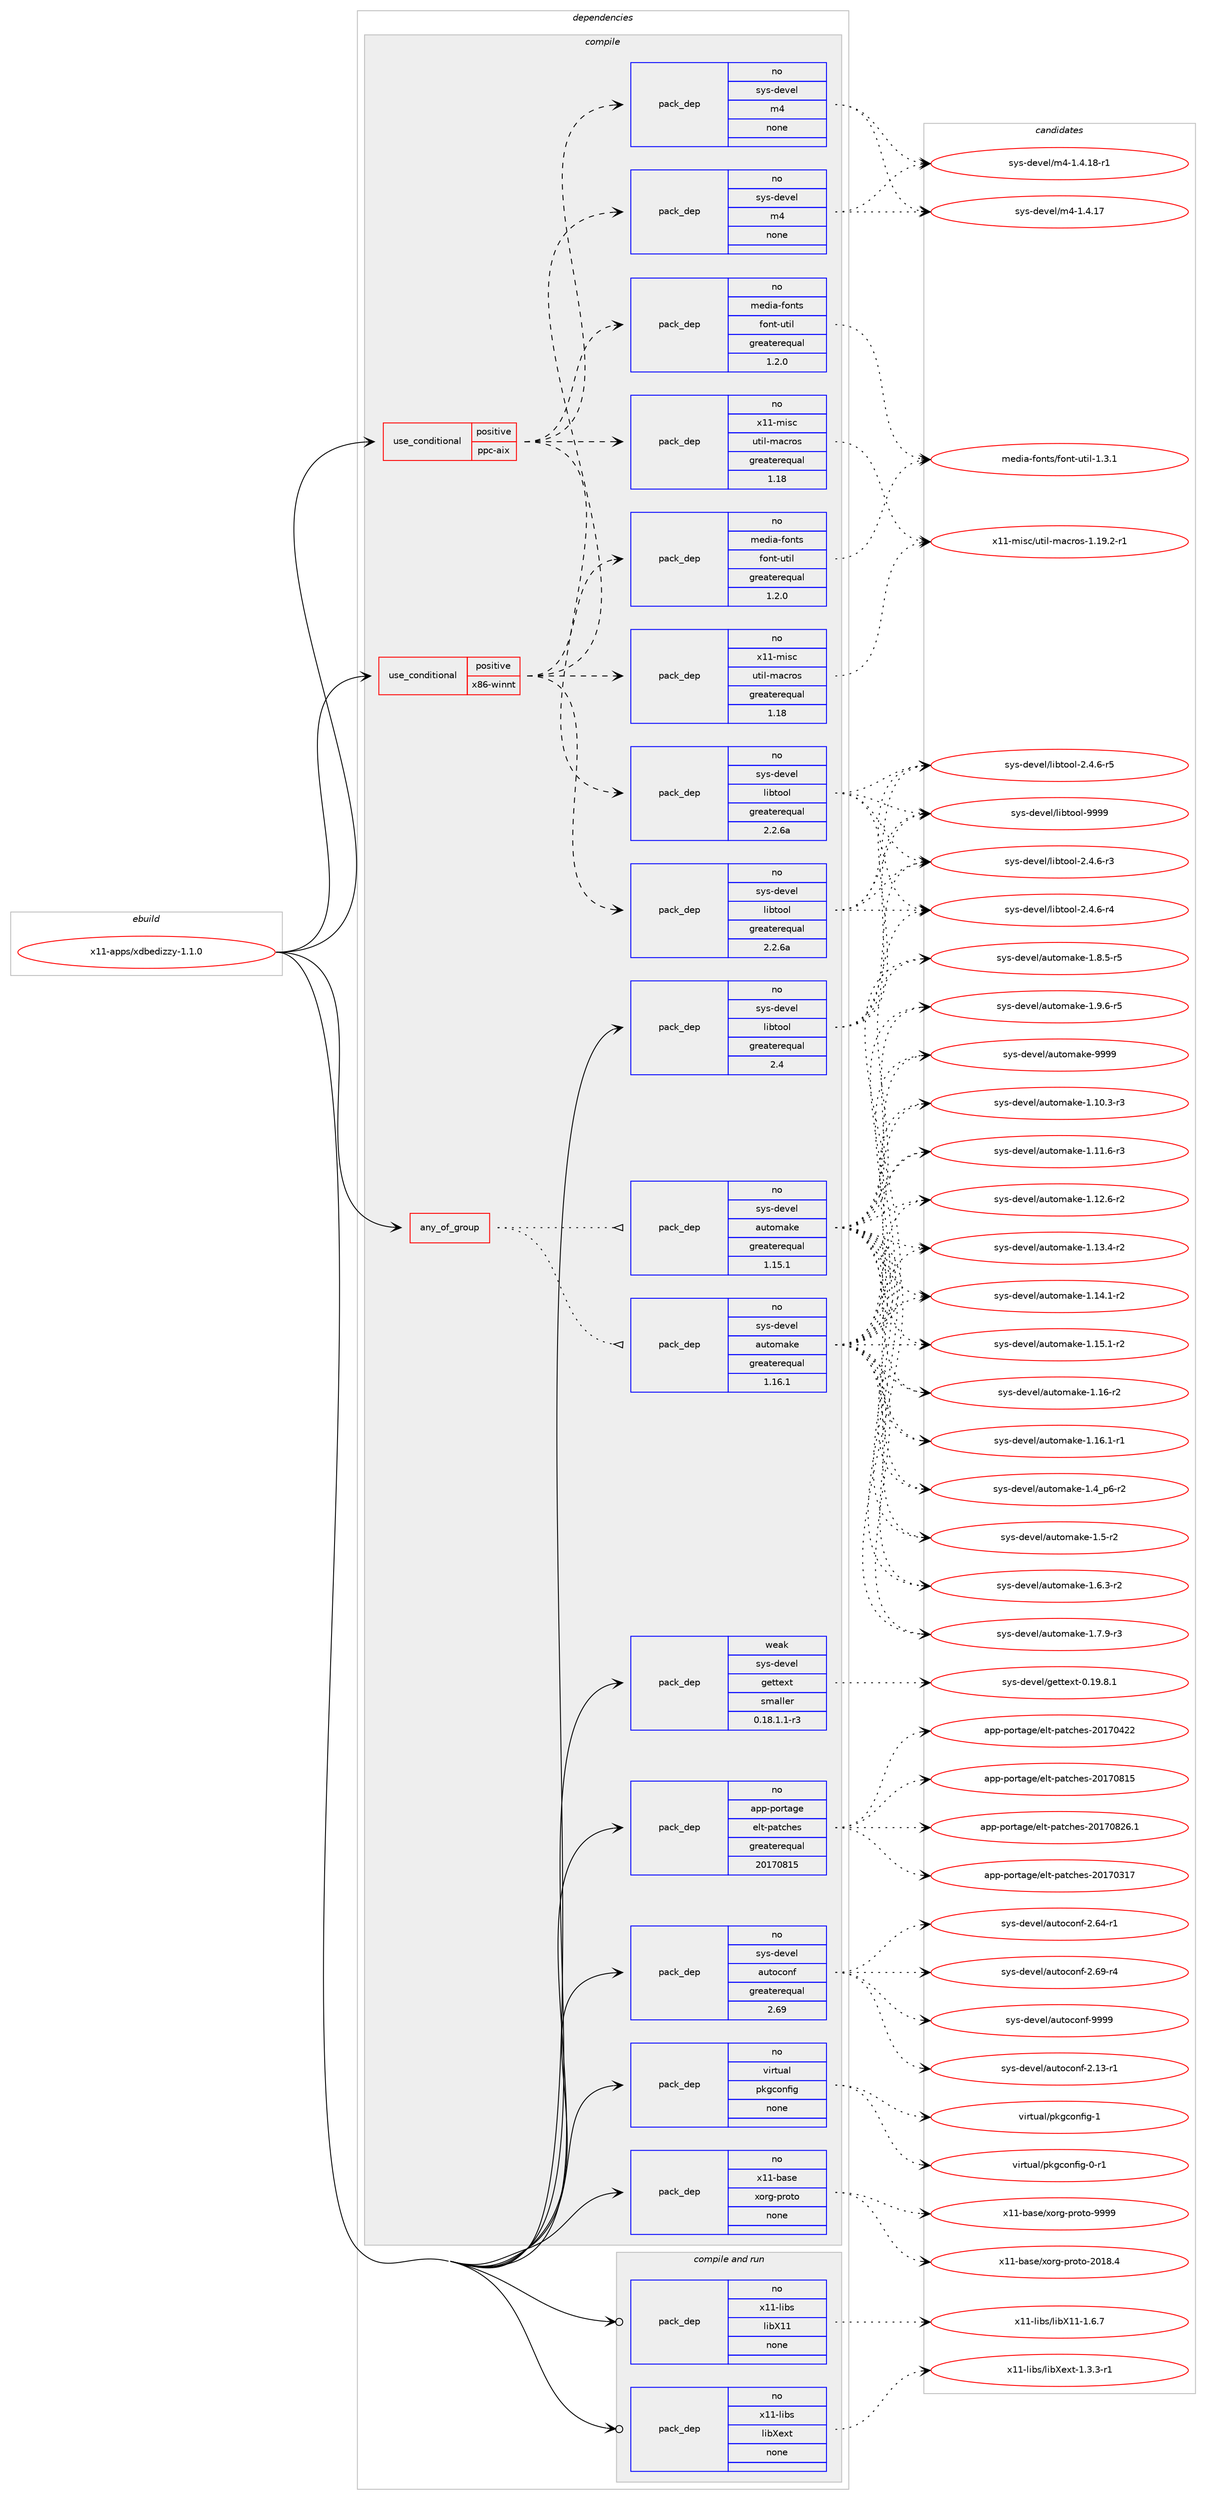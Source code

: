 digraph prolog {

# *************
# Graph options
# *************

newrank=true;
concentrate=true;
compound=true;
graph [rankdir=LR,fontname=Helvetica,fontsize=10,ranksep=1.5];#, ranksep=2.5, nodesep=0.2];
edge  [arrowhead=vee];
node  [fontname=Helvetica,fontsize=10];

# **********
# The ebuild
# **********

subgraph cluster_leftcol {
color=gray;
rank=same;
label=<<i>ebuild</i>>;
id [label="x11-apps/xdbedizzy-1.1.0", color=red, width=4, href="../x11-apps/xdbedizzy-1.1.0.svg"];
}

# ****************
# The dependencies
# ****************

subgraph cluster_midcol {
color=gray;
label=<<i>dependencies</i>>;
subgraph cluster_compile {
fillcolor="#eeeeee";
style=filled;
label=<<i>compile</i>>;
subgraph any28372 {
dependency1754275 [label=<<TABLE BORDER="0" CELLBORDER="1" CELLSPACING="0" CELLPADDING="4"><TR><TD CELLPADDING="10">any_of_group</TD></TR></TABLE>>, shape=none, color=red];subgraph pack1259563 {
dependency1754276 [label=<<TABLE BORDER="0" CELLBORDER="1" CELLSPACING="0" CELLPADDING="4" WIDTH="220"><TR><TD ROWSPAN="6" CELLPADDING="30">pack_dep</TD></TR><TR><TD WIDTH="110">no</TD></TR><TR><TD>sys-devel</TD></TR><TR><TD>automake</TD></TR><TR><TD>greaterequal</TD></TR><TR><TD>1.16.1</TD></TR></TABLE>>, shape=none, color=blue];
}
dependency1754275:e -> dependency1754276:w [weight=20,style="dotted",arrowhead="oinv"];
subgraph pack1259564 {
dependency1754277 [label=<<TABLE BORDER="0" CELLBORDER="1" CELLSPACING="0" CELLPADDING="4" WIDTH="220"><TR><TD ROWSPAN="6" CELLPADDING="30">pack_dep</TD></TR><TR><TD WIDTH="110">no</TD></TR><TR><TD>sys-devel</TD></TR><TR><TD>automake</TD></TR><TR><TD>greaterequal</TD></TR><TR><TD>1.15.1</TD></TR></TABLE>>, shape=none, color=blue];
}
dependency1754275:e -> dependency1754277:w [weight=20,style="dotted",arrowhead="oinv"];
}
id:e -> dependency1754275:w [weight=20,style="solid",arrowhead="vee"];
subgraph cond465337 {
dependency1754278 [label=<<TABLE BORDER="0" CELLBORDER="1" CELLSPACING="0" CELLPADDING="4"><TR><TD ROWSPAN="3" CELLPADDING="10">use_conditional</TD></TR><TR><TD>positive</TD></TR><TR><TD>ppc-aix</TD></TR></TABLE>>, shape=none, color=red];
subgraph pack1259565 {
dependency1754279 [label=<<TABLE BORDER="0" CELLBORDER="1" CELLSPACING="0" CELLPADDING="4" WIDTH="220"><TR><TD ROWSPAN="6" CELLPADDING="30">pack_dep</TD></TR><TR><TD WIDTH="110">no</TD></TR><TR><TD>sys-devel</TD></TR><TR><TD>libtool</TD></TR><TR><TD>greaterequal</TD></TR><TR><TD>2.2.6a</TD></TR></TABLE>>, shape=none, color=blue];
}
dependency1754278:e -> dependency1754279:w [weight=20,style="dashed",arrowhead="vee"];
subgraph pack1259566 {
dependency1754280 [label=<<TABLE BORDER="0" CELLBORDER="1" CELLSPACING="0" CELLPADDING="4" WIDTH="220"><TR><TD ROWSPAN="6" CELLPADDING="30">pack_dep</TD></TR><TR><TD WIDTH="110">no</TD></TR><TR><TD>sys-devel</TD></TR><TR><TD>m4</TD></TR><TR><TD>none</TD></TR><TR><TD></TD></TR></TABLE>>, shape=none, color=blue];
}
dependency1754278:e -> dependency1754280:w [weight=20,style="dashed",arrowhead="vee"];
subgraph pack1259567 {
dependency1754281 [label=<<TABLE BORDER="0" CELLBORDER="1" CELLSPACING="0" CELLPADDING="4" WIDTH="220"><TR><TD ROWSPAN="6" CELLPADDING="30">pack_dep</TD></TR><TR><TD WIDTH="110">no</TD></TR><TR><TD>x11-misc</TD></TR><TR><TD>util-macros</TD></TR><TR><TD>greaterequal</TD></TR><TR><TD>1.18</TD></TR></TABLE>>, shape=none, color=blue];
}
dependency1754278:e -> dependency1754281:w [weight=20,style="dashed",arrowhead="vee"];
subgraph pack1259568 {
dependency1754282 [label=<<TABLE BORDER="0" CELLBORDER="1" CELLSPACING="0" CELLPADDING="4" WIDTH="220"><TR><TD ROWSPAN="6" CELLPADDING="30">pack_dep</TD></TR><TR><TD WIDTH="110">no</TD></TR><TR><TD>media-fonts</TD></TR><TR><TD>font-util</TD></TR><TR><TD>greaterequal</TD></TR><TR><TD>1.2.0</TD></TR></TABLE>>, shape=none, color=blue];
}
dependency1754278:e -> dependency1754282:w [weight=20,style="dashed",arrowhead="vee"];
}
id:e -> dependency1754278:w [weight=20,style="solid",arrowhead="vee"];
subgraph cond465338 {
dependency1754283 [label=<<TABLE BORDER="0" CELLBORDER="1" CELLSPACING="0" CELLPADDING="4"><TR><TD ROWSPAN="3" CELLPADDING="10">use_conditional</TD></TR><TR><TD>positive</TD></TR><TR><TD>x86-winnt</TD></TR></TABLE>>, shape=none, color=red];
subgraph pack1259569 {
dependency1754284 [label=<<TABLE BORDER="0" CELLBORDER="1" CELLSPACING="0" CELLPADDING="4" WIDTH="220"><TR><TD ROWSPAN="6" CELLPADDING="30">pack_dep</TD></TR><TR><TD WIDTH="110">no</TD></TR><TR><TD>sys-devel</TD></TR><TR><TD>libtool</TD></TR><TR><TD>greaterequal</TD></TR><TR><TD>2.2.6a</TD></TR></TABLE>>, shape=none, color=blue];
}
dependency1754283:e -> dependency1754284:w [weight=20,style="dashed",arrowhead="vee"];
subgraph pack1259570 {
dependency1754285 [label=<<TABLE BORDER="0" CELLBORDER="1" CELLSPACING="0" CELLPADDING="4" WIDTH="220"><TR><TD ROWSPAN="6" CELLPADDING="30">pack_dep</TD></TR><TR><TD WIDTH="110">no</TD></TR><TR><TD>sys-devel</TD></TR><TR><TD>m4</TD></TR><TR><TD>none</TD></TR><TR><TD></TD></TR></TABLE>>, shape=none, color=blue];
}
dependency1754283:e -> dependency1754285:w [weight=20,style="dashed",arrowhead="vee"];
subgraph pack1259571 {
dependency1754286 [label=<<TABLE BORDER="0" CELLBORDER="1" CELLSPACING="0" CELLPADDING="4" WIDTH="220"><TR><TD ROWSPAN="6" CELLPADDING="30">pack_dep</TD></TR><TR><TD WIDTH="110">no</TD></TR><TR><TD>x11-misc</TD></TR><TR><TD>util-macros</TD></TR><TR><TD>greaterequal</TD></TR><TR><TD>1.18</TD></TR></TABLE>>, shape=none, color=blue];
}
dependency1754283:e -> dependency1754286:w [weight=20,style="dashed",arrowhead="vee"];
subgraph pack1259572 {
dependency1754287 [label=<<TABLE BORDER="0" CELLBORDER="1" CELLSPACING="0" CELLPADDING="4" WIDTH="220"><TR><TD ROWSPAN="6" CELLPADDING="30">pack_dep</TD></TR><TR><TD WIDTH="110">no</TD></TR><TR><TD>media-fonts</TD></TR><TR><TD>font-util</TD></TR><TR><TD>greaterequal</TD></TR><TR><TD>1.2.0</TD></TR></TABLE>>, shape=none, color=blue];
}
dependency1754283:e -> dependency1754287:w [weight=20,style="dashed",arrowhead="vee"];
}
id:e -> dependency1754283:w [weight=20,style="solid",arrowhead="vee"];
subgraph pack1259573 {
dependency1754288 [label=<<TABLE BORDER="0" CELLBORDER="1" CELLSPACING="0" CELLPADDING="4" WIDTH="220"><TR><TD ROWSPAN="6" CELLPADDING="30">pack_dep</TD></TR><TR><TD WIDTH="110">no</TD></TR><TR><TD>app-portage</TD></TR><TR><TD>elt-patches</TD></TR><TR><TD>greaterequal</TD></TR><TR><TD>20170815</TD></TR></TABLE>>, shape=none, color=blue];
}
id:e -> dependency1754288:w [weight=20,style="solid",arrowhead="vee"];
subgraph pack1259574 {
dependency1754289 [label=<<TABLE BORDER="0" CELLBORDER="1" CELLSPACING="0" CELLPADDING="4" WIDTH="220"><TR><TD ROWSPAN="6" CELLPADDING="30">pack_dep</TD></TR><TR><TD WIDTH="110">no</TD></TR><TR><TD>sys-devel</TD></TR><TR><TD>autoconf</TD></TR><TR><TD>greaterequal</TD></TR><TR><TD>2.69</TD></TR></TABLE>>, shape=none, color=blue];
}
id:e -> dependency1754289:w [weight=20,style="solid",arrowhead="vee"];
subgraph pack1259575 {
dependency1754290 [label=<<TABLE BORDER="0" CELLBORDER="1" CELLSPACING="0" CELLPADDING="4" WIDTH="220"><TR><TD ROWSPAN="6" CELLPADDING="30">pack_dep</TD></TR><TR><TD WIDTH="110">no</TD></TR><TR><TD>sys-devel</TD></TR><TR><TD>libtool</TD></TR><TR><TD>greaterequal</TD></TR><TR><TD>2.4</TD></TR></TABLE>>, shape=none, color=blue];
}
id:e -> dependency1754290:w [weight=20,style="solid",arrowhead="vee"];
subgraph pack1259576 {
dependency1754291 [label=<<TABLE BORDER="0" CELLBORDER="1" CELLSPACING="0" CELLPADDING="4" WIDTH="220"><TR><TD ROWSPAN="6" CELLPADDING="30">pack_dep</TD></TR><TR><TD WIDTH="110">no</TD></TR><TR><TD>virtual</TD></TR><TR><TD>pkgconfig</TD></TR><TR><TD>none</TD></TR><TR><TD></TD></TR></TABLE>>, shape=none, color=blue];
}
id:e -> dependency1754291:w [weight=20,style="solid",arrowhead="vee"];
subgraph pack1259577 {
dependency1754292 [label=<<TABLE BORDER="0" CELLBORDER="1" CELLSPACING="0" CELLPADDING="4" WIDTH="220"><TR><TD ROWSPAN="6" CELLPADDING="30">pack_dep</TD></TR><TR><TD WIDTH="110">no</TD></TR><TR><TD>x11-base</TD></TR><TR><TD>xorg-proto</TD></TR><TR><TD>none</TD></TR><TR><TD></TD></TR></TABLE>>, shape=none, color=blue];
}
id:e -> dependency1754292:w [weight=20,style="solid",arrowhead="vee"];
subgraph pack1259578 {
dependency1754293 [label=<<TABLE BORDER="0" CELLBORDER="1" CELLSPACING="0" CELLPADDING="4" WIDTH="220"><TR><TD ROWSPAN="6" CELLPADDING="30">pack_dep</TD></TR><TR><TD WIDTH="110">weak</TD></TR><TR><TD>sys-devel</TD></TR><TR><TD>gettext</TD></TR><TR><TD>smaller</TD></TR><TR><TD>0.18.1.1-r3</TD></TR></TABLE>>, shape=none, color=blue];
}
id:e -> dependency1754293:w [weight=20,style="solid",arrowhead="vee"];
}
subgraph cluster_compileandrun {
fillcolor="#eeeeee";
style=filled;
label=<<i>compile and run</i>>;
subgraph pack1259579 {
dependency1754294 [label=<<TABLE BORDER="0" CELLBORDER="1" CELLSPACING="0" CELLPADDING="4" WIDTH="220"><TR><TD ROWSPAN="6" CELLPADDING="30">pack_dep</TD></TR><TR><TD WIDTH="110">no</TD></TR><TR><TD>x11-libs</TD></TR><TR><TD>libX11</TD></TR><TR><TD>none</TD></TR><TR><TD></TD></TR></TABLE>>, shape=none, color=blue];
}
id:e -> dependency1754294:w [weight=20,style="solid",arrowhead="odotvee"];
subgraph pack1259580 {
dependency1754295 [label=<<TABLE BORDER="0" CELLBORDER="1" CELLSPACING="0" CELLPADDING="4" WIDTH="220"><TR><TD ROWSPAN="6" CELLPADDING="30">pack_dep</TD></TR><TR><TD WIDTH="110">no</TD></TR><TR><TD>x11-libs</TD></TR><TR><TD>libXext</TD></TR><TR><TD>none</TD></TR><TR><TD></TD></TR></TABLE>>, shape=none, color=blue];
}
id:e -> dependency1754295:w [weight=20,style="solid",arrowhead="odotvee"];
}
subgraph cluster_run {
fillcolor="#eeeeee";
style=filled;
label=<<i>run</i>>;
}
}

# **************
# The candidates
# **************

subgraph cluster_choices {
rank=same;
color=gray;
label=<<i>candidates</i>>;

subgraph choice1259563 {
color=black;
nodesep=1;
choice11512111545100101118101108479711711611110997107101454946494846514511451 [label="sys-devel/automake-1.10.3-r3", color=red, width=4,href="../sys-devel/automake-1.10.3-r3.svg"];
choice11512111545100101118101108479711711611110997107101454946494946544511451 [label="sys-devel/automake-1.11.6-r3", color=red, width=4,href="../sys-devel/automake-1.11.6-r3.svg"];
choice11512111545100101118101108479711711611110997107101454946495046544511450 [label="sys-devel/automake-1.12.6-r2", color=red, width=4,href="../sys-devel/automake-1.12.6-r2.svg"];
choice11512111545100101118101108479711711611110997107101454946495146524511450 [label="sys-devel/automake-1.13.4-r2", color=red, width=4,href="../sys-devel/automake-1.13.4-r2.svg"];
choice11512111545100101118101108479711711611110997107101454946495246494511450 [label="sys-devel/automake-1.14.1-r2", color=red, width=4,href="../sys-devel/automake-1.14.1-r2.svg"];
choice11512111545100101118101108479711711611110997107101454946495346494511450 [label="sys-devel/automake-1.15.1-r2", color=red, width=4,href="../sys-devel/automake-1.15.1-r2.svg"];
choice1151211154510010111810110847971171161111099710710145494649544511450 [label="sys-devel/automake-1.16-r2", color=red, width=4,href="../sys-devel/automake-1.16-r2.svg"];
choice11512111545100101118101108479711711611110997107101454946495446494511449 [label="sys-devel/automake-1.16.1-r1", color=red, width=4,href="../sys-devel/automake-1.16.1-r1.svg"];
choice115121115451001011181011084797117116111109971071014549465295112544511450 [label="sys-devel/automake-1.4_p6-r2", color=red, width=4,href="../sys-devel/automake-1.4_p6-r2.svg"];
choice11512111545100101118101108479711711611110997107101454946534511450 [label="sys-devel/automake-1.5-r2", color=red, width=4,href="../sys-devel/automake-1.5-r2.svg"];
choice115121115451001011181011084797117116111109971071014549465446514511450 [label="sys-devel/automake-1.6.3-r2", color=red, width=4,href="../sys-devel/automake-1.6.3-r2.svg"];
choice115121115451001011181011084797117116111109971071014549465546574511451 [label="sys-devel/automake-1.7.9-r3", color=red, width=4,href="../sys-devel/automake-1.7.9-r3.svg"];
choice115121115451001011181011084797117116111109971071014549465646534511453 [label="sys-devel/automake-1.8.5-r5", color=red, width=4,href="../sys-devel/automake-1.8.5-r5.svg"];
choice115121115451001011181011084797117116111109971071014549465746544511453 [label="sys-devel/automake-1.9.6-r5", color=red, width=4,href="../sys-devel/automake-1.9.6-r5.svg"];
choice115121115451001011181011084797117116111109971071014557575757 [label="sys-devel/automake-9999", color=red, width=4,href="../sys-devel/automake-9999.svg"];
dependency1754276:e -> choice11512111545100101118101108479711711611110997107101454946494846514511451:w [style=dotted,weight="100"];
dependency1754276:e -> choice11512111545100101118101108479711711611110997107101454946494946544511451:w [style=dotted,weight="100"];
dependency1754276:e -> choice11512111545100101118101108479711711611110997107101454946495046544511450:w [style=dotted,weight="100"];
dependency1754276:e -> choice11512111545100101118101108479711711611110997107101454946495146524511450:w [style=dotted,weight="100"];
dependency1754276:e -> choice11512111545100101118101108479711711611110997107101454946495246494511450:w [style=dotted,weight="100"];
dependency1754276:e -> choice11512111545100101118101108479711711611110997107101454946495346494511450:w [style=dotted,weight="100"];
dependency1754276:e -> choice1151211154510010111810110847971171161111099710710145494649544511450:w [style=dotted,weight="100"];
dependency1754276:e -> choice11512111545100101118101108479711711611110997107101454946495446494511449:w [style=dotted,weight="100"];
dependency1754276:e -> choice115121115451001011181011084797117116111109971071014549465295112544511450:w [style=dotted,weight="100"];
dependency1754276:e -> choice11512111545100101118101108479711711611110997107101454946534511450:w [style=dotted,weight="100"];
dependency1754276:e -> choice115121115451001011181011084797117116111109971071014549465446514511450:w [style=dotted,weight="100"];
dependency1754276:e -> choice115121115451001011181011084797117116111109971071014549465546574511451:w [style=dotted,weight="100"];
dependency1754276:e -> choice115121115451001011181011084797117116111109971071014549465646534511453:w [style=dotted,weight="100"];
dependency1754276:e -> choice115121115451001011181011084797117116111109971071014549465746544511453:w [style=dotted,weight="100"];
dependency1754276:e -> choice115121115451001011181011084797117116111109971071014557575757:w [style=dotted,weight="100"];
}
subgraph choice1259564 {
color=black;
nodesep=1;
choice11512111545100101118101108479711711611110997107101454946494846514511451 [label="sys-devel/automake-1.10.3-r3", color=red, width=4,href="../sys-devel/automake-1.10.3-r3.svg"];
choice11512111545100101118101108479711711611110997107101454946494946544511451 [label="sys-devel/automake-1.11.6-r3", color=red, width=4,href="../sys-devel/automake-1.11.6-r3.svg"];
choice11512111545100101118101108479711711611110997107101454946495046544511450 [label="sys-devel/automake-1.12.6-r2", color=red, width=4,href="../sys-devel/automake-1.12.6-r2.svg"];
choice11512111545100101118101108479711711611110997107101454946495146524511450 [label="sys-devel/automake-1.13.4-r2", color=red, width=4,href="../sys-devel/automake-1.13.4-r2.svg"];
choice11512111545100101118101108479711711611110997107101454946495246494511450 [label="sys-devel/automake-1.14.1-r2", color=red, width=4,href="../sys-devel/automake-1.14.1-r2.svg"];
choice11512111545100101118101108479711711611110997107101454946495346494511450 [label="sys-devel/automake-1.15.1-r2", color=red, width=4,href="../sys-devel/automake-1.15.1-r2.svg"];
choice1151211154510010111810110847971171161111099710710145494649544511450 [label="sys-devel/automake-1.16-r2", color=red, width=4,href="../sys-devel/automake-1.16-r2.svg"];
choice11512111545100101118101108479711711611110997107101454946495446494511449 [label="sys-devel/automake-1.16.1-r1", color=red, width=4,href="../sys-devel/automake-1.16.1-r1.svg"];
choice115121115451001011181011084797117116111109971071014549465295112544511450 [label="sys-devel/automake-1.4_p6-r2", color=red, width=4,href="../sys-devel/automake-1.4_p6-r2.svg"];
choice11512111545100101118101108479711711611110997107101454946534511450 [label="sys-devel/automake-1.5-r2", color=red, width=4,href="../sys-devel/automake-1.5-r2.svg"];
choice115121115451001011181011084797117116111109971071014549465446514511450 [label="sys-devel/automake-1.6.3-r2", color=red, width=4,href="../sys-devel/automake-1.6.3-r2.svg"];
choice115121115451001011181011084797117116111109971071014549465546574511451 [label="sys-devel/automake-1.7.9-r3", color=red, width=4,href="../sys-devel/automake-1.7.9-r3.svg"];
choice115121115451001011181011084797117116111109971071014549465646534511453 [label="sys-devel/automake-1.8.5-r5", color=red, width=4,href="../sys-devel/automake-1.8.5-r5.svg"];
choice115121115451001011181011084797117116111109971071014549465746544511453 [label="sys-devel/automake-1.9.6-r5", color=red, width=4,href="../sys-devel/automake-1.9.6-r5.svg"];
choice115121115451001011181011084797117116111109971071014557575757 [label="sys-devel/automake-9999", color=red, width=4,href="../sys-devel/automake-9999.svg"];
dependency1754277:e -> choice11512111545100101118101108479711711611110997107101454946494846514511451:w [style=dotted,weight="100"];
dependency1754277:e -> choice11512111545100101118101108479711711611110997107101454946494946544511451:w [style=dotted,weight="100"];
dependency1754277:e -> choice11512111545100101118101108479711711611110997107101454946495046544511450:w [style=dotted,weight="100"];
dependency1754277:e -> choice11512111545100101118101108479711711611110997107101454946495146524511450:w [style=dotted,weight="100"];
dependency1754277:e -> choice11512111545100101118101108479711711611110997107101454946495246494511450:w [style=dotted,weight="100"];
dependency1754277:e -> choice11512111545100101118101108479711711611110997107101454946495346494511450:w [style=dotted,weight="100"];
dependency1754277:e -> choice1151211154510010111810110847971171161111099710710145494649544511450:w [style=dotted,weight="100"];
dependency1754277:e -> choice11512111545100101118101108479711711611110997107101454946495446494511449:w [style=dotted,weight="100"];
dependency1754277:e -> choice115121115451001011181011084797117116111109971071014549465295112544511450:w [style=dotted,weight="100"];
dependency1754277:e -> choice11512111545100101118101108479711711611110997107101454946534511450:w [style=dotted,weight="100"];
dependency1754277:e -> choice115121115451001011181011084797117116111109971071014549465446514511450:w [style=dotted,weight="100"];
dependency1754277:e -> choice115121115451001011181011084797117116111109971071014549465546574511451:w [style=dotted,weight="100"];
dependency1754277:e -> choice115121115451001011181011084797117116111109971071014549465646534511453:w [style=dotted,weight="100"];
dependency1754277:e -> choice115121115451001011181011084797117116111109971071014549465746544511453:w [style=dotted,weight="100"];
dependency1754277:e -> choice115121115451001011181011084797117116111109971071014557575757:w [style=dotted,weight="100"];
}
subgraph choice1259565 {
color=black;
nodesep=1;
choice1151211154510010111810110847108105981161111111084550465246544511451 [label="sys-devel/libtool-2.4.6-r3", color=red, width=4,href="../sys-devel/libtool-2.4.6-r3.svg"];
choice1151211154510010111810110847108105981161111111084550465246544511452 [label="sys-devel/libtool-2.4.6-r4", color=red, width=4,href="../sys-devel/libtool-2.4.6-r4.svg"];
choice1151211154510010111810110847108105981161111111084550465246544511453 [label="sys-devel/libtool-2.4.6-r5", color=red, width=4,href="../sys-devel/libtool-2.4.6-r5.svg"];
choice1151211154510010111810110847108105981161111111084557575757 [label="sys-devel/libtool-9999", color=red, width=4,href="../sys-devel/libtool-9999.svg"];
dependency1754279:e -> choice1151211154510010111810110847108105981161111111084550465246544511451:w [style=dotted,weight="100"];
dependency1754279:e -> choice1151211154510010111810110847108105981161111111084550465246544511452:w [style=dotted,weight="100"];
dependency1754279:e -> choice1151211154510010111810110847108105981161111111084550465246544511453:w [style=dotted,weight="100"];
dependency1754279:e -> choice1151211154510010111810110847108105981161111111084557575757:w [style=dotted,weight="100"];
}
subgraph choice1259566 {
color=black;
nodesep=1;
choice11512111545100101118101108471095245494652464955 [label="sys-devel/m4-1.4.17", color=red, width=4,href="../sys-devel/m4-1.4.17.svg"];
choice115121115451001011181011084710952454946524649564511449 [label="sys-devel/m4-1.4.18-r1", color=red, width=4,href="../sys-devel/m4-1.4.18-r1.svg"];
dependency1754280:e -> choice11512111545100101118101108471095245494652464955:w [style=dotted,weight="100"];
dependency1754280:e -> choice115121115451001011181011084710952454946524649564511449:w [style=dotted,weight="100"];
}
subgraph choice1259567 {
color=black;
nodesep=1;
choice1204949451091051159947117116105108451099799114111115454946495746504511449 [label="x11-misc/util-macros-1.19.2-r1", color=red, width=4,href="../x11-misc/util-macros-1.19.2-r1.svg"];
dependency1754281:e -> choice1204949451091051159947117116105108451099799114111115454946495746504511449:w [style=dotted,weight="100"];
}
subgraph choice1259568 {
color=black;
nodesep=1;
choice10910110010597451021111101161154710211111011645117116105108454946514649 [label="media-fonts/font-util-1.3.1", color=red, width=4,href="../media-fonts/font-util-1.3.1.svg"];
dependency1754282:e -> choice10910110010597451021111101161154710211111011645117116105108454946514649:w [style=dotted,weight="100"];
}
subgraph choice1259569 {
color=black;
nodesep=1;
choice1151211154510010111810110847108105981161111111084550465246544511451 [label="sys-devel/libtool-2.4.6-r3", color=red, width=4,href="../sys-devel/libtool-2.4.6-r3.svg"];
choice1151211154510010111810110847108105981161111111084550465246544511452 [label="sys-devel/libtool-2.4.6-r4", color=red, width=4,href="../sys-devel/libtool-2.4.6-r4.svg"];
choice1151211154510010111810110847108105981161111111084550465246544511453 [label="sys-devel/libtool-2.4.6-r5", color=red, width=4,href="../sys-devel/libtool-2.4.6-r5.svg"];
choice1151211154510010111810110847108105981161111111084557575757 [label="sys-devel/libtool-9999", color=red, width=4,href="../sys-devel/libtool-9999.svg"];
dependency1754284:e -> choice1151211154510010111810110847108105981161111111084550465246544511451:w [style=dotted,weight="100"];
dependency1754284:e -> choice1151211154510010111810110847108105981161111111084550465246544511452:w [style=dotted,weight="100"];
dependency1754284:e -> choice1151211154510010111810110847108105981161111111084550465246544511453:w [style=dotted,weight="100"];
dependency1754284:e -> choice1151211154510010111810110847108105981161111111084557575757:w [style=dotted,weight="100"];
}
subgraph choice1259570 {
color=black;
nodesep=1;
choice11512111545100101118101108471095245494652464955 [label="sys-devel/m4-1.4.17", color=red, width=4,href="../sys-devel/m4-1.4.17.svg"];
choice115121115451001011181011084710952454946524649564511449 [label="sys-devel/m4-1.4.18-r1", color=red, width=4,href="../sys-devel/m4-1.4.18-r1.svg"];
dependency1754285:e -> choice11512111545100101118101108471095245494652464955:w [style=dotted,weight="100"];
dependency1754285:e -> choice115121115451001011181011084710952454946524649564511449:w [style=dotted,weight="100"];
}
subgraph choice1259571 {
color=black;
nodesep=1;
choice1204949451091051159947117116105108451099799114111115454946495746504511449 [label="x11-misc/util-macros-1.19.2-r1", color=red, width=4,href="../x11-misc/util-macros-1.19.2-r1.svg"];
dependency1754286:e -> choice1204949451091051159947117116105108451099799114111115454946495746504511449:w [style=dotted,weight="100"];
}
subgraph choice1259572 {
color=black;
nodesep=1;
choice10910110010597451021111101161154710211111011645117116105108454946514649 [label="media-fonts/font-util-1.3.1", color=red, width=4,href="../media-fonts/font-util-1.3.1.svg"];
dependency1754287:e -> choice10910110010597451021111101161154710211111011645117116105108454946514649:w [style=dotted,weight="100"];
}
subgraph choice1259573 {
color=black;
nodesep=1;
choice97112112451121111141169710310147101108116451129711699104101115455048495548514955 [label="app-portage/elt-patches-20170317", color=red, width=4,href="../app-portage/elt-patches-20170317.svg"];
choice97112112451121111141169710310147101108116451129711699104101115455048495548525050 [label="app-portage/elt-patches-20170422", color=red, width=4,href="../app-portage/elt-patches-20170422.svg"];
choice97112112451121111141169710310147101108116451129711699104101115455048495548564953 [label="app-portage/elt-patches-20170815", color=red, width=4,href="../app-portage/elt-patches-20170815.svg"];
choice971121124511211111411697103101471011081164511297116991041011154550484955485650544649 [label="app-portage/elt-patches-20170826.1", color=red, width=4,href="../app-portage/elt-patches-20170826.1.svg"];
dependency1754288:e -> choice97112112451121111141169710310147101108116451129711699104101115455048495548514955:w [style=dotted,weight="100"];
dependency1754288:e -> choice97112112451121111141169710310147101108116451129711699104101115455048495548525050:w [style=dotted,weight="100"];
dependency1754288:e -> choice97112112451121111141169710310147101108116451129711699104101115455048495548564953:w [style=dotted,weight="100"];
dependency1754288:e -> choice971121124511211111411697103101471011081164511297116991041011154550484955485650544649:w [style=dotted,weight="100"];
}
subgraph choice1259574 {
color=black;
nodesep=1;
choice1151211154510010111810110847971171161119911111010245504649514511449 [label="sys-devel/autoconf-2.13-r1", color=red, width=4,href="../sys-devel/autoconf-2.13-r1.svg"];
choice1151211154510010111810110847971171161119911111010245504654524511449 [label="sys-devel/autoconf-2.64-r1", color=red, width=4,href="../sys-devel/autoconf-2.64-r1.svg"];
choice1151211154510010111810110847971171161119911111010245504654574511452 [label="sys-devel/autoconf-2.69-r4", color=red, width=4,href="../sys-devel/autoconf-2.69-r4.svg"];
choice115121115451001011181011084797117116111991111101024557575757 [label="sys-devel/autoconf-9999", color=red, width=4,href="../sys-devel/autoconf-9999.svg"];
dependency1754289:e -> choice1151211154510010111810110847971171161119911111010245504649514511449:w [style=dotted,weight="100"];
dependency1754289:e -> choice1151211154510010111810110847971171161119911111010245504654524511449:w [style=dotted,weight="100"];
dependency1754289:e -> choice1151211154510010111810110847971171161119911111010245504654574511452:w [style=dotted,weight="100"];
dependency1754289:e -> choice115121115451001011181011084797117116111991111101024557575757:w [style=dotted,weight="100"];
}
subgraph choice1259575 {
color=black;
nodesep=1;
choice1151211154510010111810110847108105981161111111084550465246544511451 [label="sys-devel/libtool-2.4.6-r3", color=red, width=4,href="../sys-devel/libtool-2.4.6-r3.svg"];
choice1151211154510010111810110847108105981161111111084550465246544511452 [label="sys-devel/libtool-2.4.6-r4", color=red, width=4,href="../sys-devel/libtool-2.4.6-r4.svg"];
choice1151211154510010111810110847108105981161111111084550465246544511453 [label="sys-devel/libtool-2.4.6-r5", color=red, width=4,href="../sys-devel/libtool-2.4.6-r5.svg"];
choice1151211154510010111810110847108105981161111111084557575757 [label="sys-devel/libtool-9999", color=red, width=4,href="../sys-devel/libtool-9999.svg"];
dependency1754290:e -> choice1151211154510010111810110847108105981161111111084550465246544511451:w [style=dotted,weight="100"];
dependency1754290:e -> choice1151211154510010111810110847108105981161111111084550465246544511452:w [style=dotted,weight="100"];
dependency1754290:e -> choice1151211154510010111810110847108105981161111111084550465246544511453:w [style=dotted,weight="100"];
dependency1754290:e -> choice1151211154510010111810110847108105981161111111084557575757:w [style=dotted,weight="100"];
}
subgraph choice1259576 {
color=black;
nodesep=1;
choice11810511411611797108471121071039911111010210510345484511449 [label="virtual/pkgconfig-0-r1", color=red, width=4,href="../virtual/pkgconfig-0-r1.svg"];
choice1181051141161179710847112107103991111101021051034549 [label="virtual/pkgconfig-1", color=red, width=4,href="../virtual/pkgconfig-1.svg"];
dependency1754291:e -> choice11810511411611797108471121071039911111010210510345484511449:w [style=dotted,weight="100"];
dependency1754291:e -> choice1181051141161179710847112107103991111101021051034549:w [style=dotted,weight="100"];
}
subgraph choice1259577 {
color=black;
nodesep=1;
choice1204949459897115101471201111141034511211411111611145504849564652 [label="x11-base/xorg-proto-2018.4", color=red, width=4,href="../x11-base/xorg-proto-2018.4.svg"];
choice120494945989711510147120111114103451121141111161114557575757 [label="x11-base/xorg-proto-9999", color=red, width=4,href="../x11-base/xorg-proto-9999.svg"];
dependency1754292:e -> choice1204949459897115101471201111141034511211411111611145504849564652:w [style=dotted,weight="100"];
dependency1754292:e -> choice120494945989711510147120111114103451121141111161114557575757:w [style=dotted,weight="100"];
}
subgraph choice1259578 {
color=black;
nodesep=1;
choice1151211154510010111810110847103101116116101120116454846495746564649 [label="sys-devel/gettext-0.19.8.1", color=red, width=4,href="../sys-devel/gettext-0.19.8.1.svg"];
dependency1754293:e -> choice1151211154510010111810110847103101116116101120116454846495746564649:w [style=dotted,weight="100"];
}
subgraph choice1259579 {
color=black;
nodesep=1;
choice120494945108105981154710810598884949454946544655 [label="x11-libs/libX11-1.6.7", color=red, width=4,href="../x11-libs/libX11-1.6.7.svg"];
dependency1754294:e -> choice120494945108105981154710810598884949454946544655:w [style=dotted,weight="100"];
}
subgraph choice1259580 {
color=black;
nodesep=1;
choice120494945108105981154710810598881011201164549465146514511449 [label="x11-libs/libXext-1.3.3-r1", color=red, width=4,href="../x11-libs/libXext-1.3.3-r1.svg"];
dependency1754295:e -> choice120494945108105981154710810598881011201164549465146514511449:w [style=dotted,weight="100"];
}
}

}
